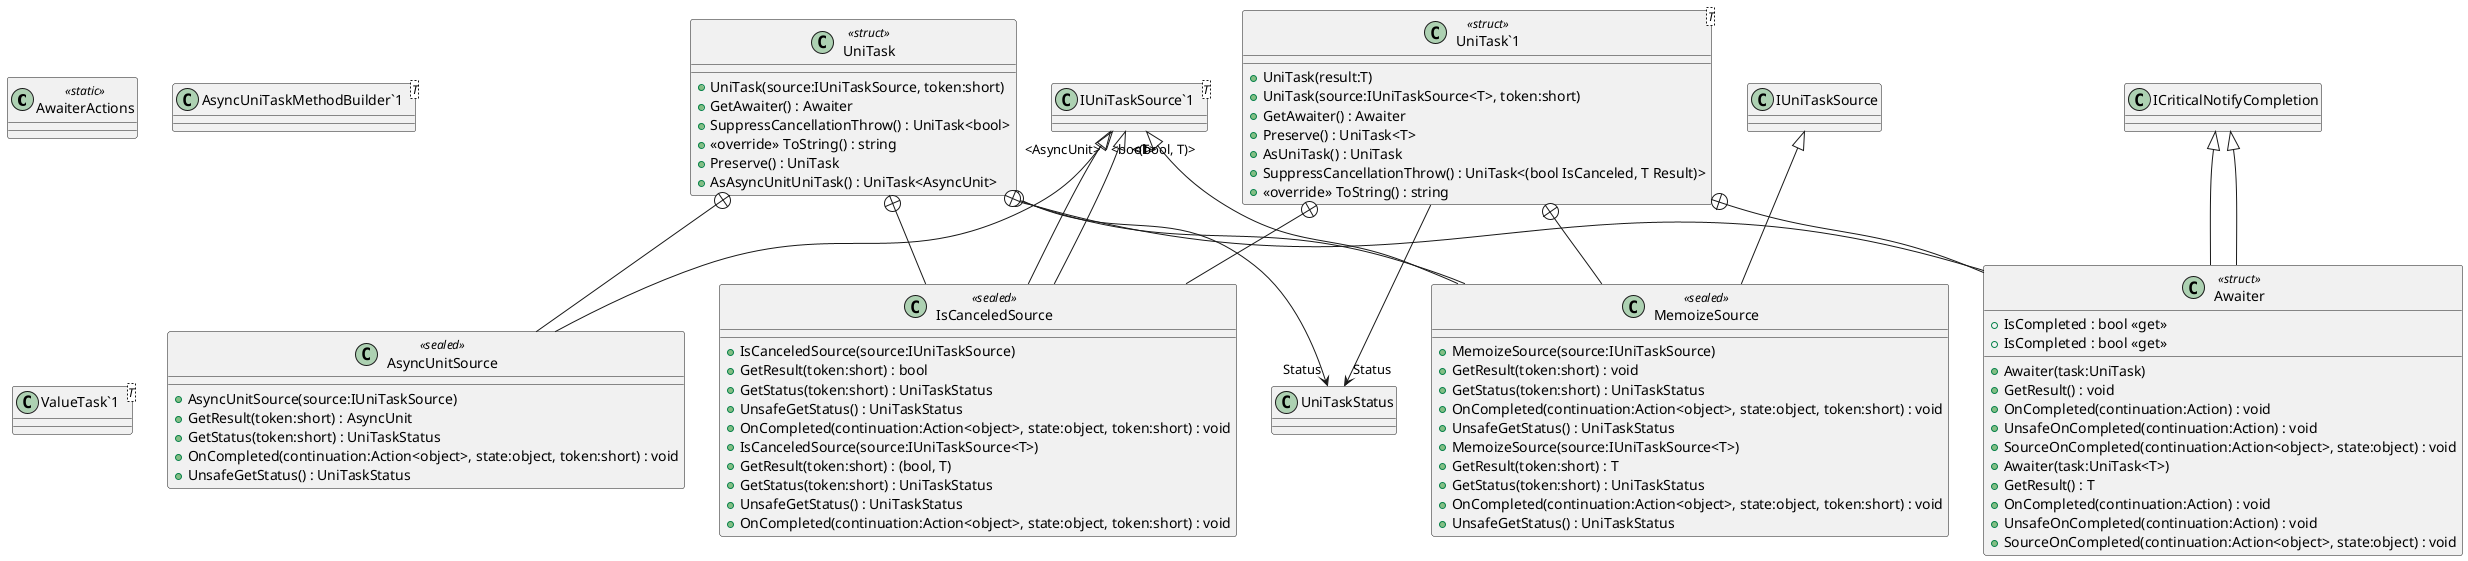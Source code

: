 @startuml
class AwaiterActions <<static>> {
}
class UniTask <<struct>> {
    + UniTask(source:IUniTaskSource, token:short)
    + GetAwaiter() : Awaiter
    + SuppressCancellationThrow() : UniTask<bool>
    + <<override>> ToString() : string
    + Preserve() : UniTask
    + AsAsyncUnitUniTask() : UniTask<AsyncUnit>
}
class "UniTask`1"<T> <<struct>> {
    + UniTask(result:T)
    + UniTask(source:IUniTaskSource<T>, token:short)
    + GetAwaiter() : Awaiter
    + Preserve() : UniTask<T>
    + AsUniTask() : UniTask
    + SuppressCancellationThrow() : UniTask<(bool IsCanceled, T Result)>
    + <<override>> ToString() : string
}
class AsyncUnitSource <<sealed>> {
    + AsyncUnitSource(source:IUniTaskSource)
    + GetResult(token:short) : AsyncUnit
    + GetStatus(token:short) : UniTaskStatus
    + OnCompleted(continuation:Action<object>, state:object, token:short) : void
    + UnsafeGetStatus() : UniTaskStatus
}
class IsCanceledSource <<sealed>> {
    + IsCanceledSource(source:IUniTaskSource)
    + GetResult(token:short) : bool
    + GetStatus(token:short) : UniTaskStatus
    + UnsafeGetStatus() : UniTaskStatus
    + OnCompleted(continuation:Action<object>, state:object, token:short) : void
}
class MemoizeSource <<sealed>> {
    + MemoizeSource(source:IUniTaskSource)
    + GetResult(token:short) : void
    + GetStatus(token:short) : UniTaskStatus
    + OnCompleted(continuation:Action<object>, state:object, token:short) : void
    + UnsafeGetStatus() : UniTaskStatus
}
class Awaiter <<struct>> {
    + Awaiter(task:UniTask)
    + IsCompleted : bool <<get>>
    + GetResult() : void
    + OnCompleted(continuation:Action) : void
    + UnsafeOnCompleted(continuation:Action) : void
    + SourceOnCompleted(continuation:Action<object>, state:object) : void
}
class "AsyncUniTaskMethodBuilder`1"<T> {
}
class "ValueTask`1"<T> {
}
class IsCanceledSource <<sealed>> {
    + IsCanceledSource(source:IUniTaskSource<T>)
    + GetResult(token:short) : (bool, T)
    + GetStatus(token:short) : UniTaskStatus
    + UnsafeGetStatus() : UniTaskStatus
    + OnCompleted(continuation:Action<object>, state:object, token:short) : void
}
class MemoizeSource <<sealed>> {
    + MemoizeSource(source:IUniTaskSource<T>)
    + GetResult(token:short) : T
    + GetStatus(token:short) : UniTaskStatus
    + OnCompleted(continuation:Action<object>, state:object, token:short) : void
    + UnsafeGetStatus() : UniTaskStatus
}
class Awaiter <<struct>> {
    + Awaiter(task:UniTask<T>)
    + IsCompleted : bool <<get>>
    + GetResult() : T
    + OnCompleted(continuation:Action) : void
    + UnsafeOnCompleted(continuation:Action) : void
    + SourceOnCompleted(continuation:Action<object>, state:object) : void
}
class "IUniTaskSource`1"<T> {
}
UniTask --> "Status" UniTaskStatus
"UniTask`1" --> "Status" UniTaskStatus
UniTask +-- AsyncUnitSource
"IUniTaskSource`1" "<AsyncUnit>" <|-- AsyncUnitSource
UniTask +-- IsCanceledSource
"IUniTaskSource`1" "<bool>" <|-- IsCanceledSource
UniTask +-- MemoizeSource
IUniTaskSource <|-- MemoizeSource
UniTask +-- Awaiter
ICriticalNotifyCompletion <|-- Awaiter
"UniTask`1" +-- IsCanceledSource
"IUniTaskSource`1" "<(bool, T)>" <|-- IsCanceledSource
"UniTask`1" +-- MemoizeSource
"IUniTaskSource`1" "<T>" <|-- MemoizeSource
"UniTask`1" +-- Awaiter
ICriticalNotifyCompletion <|-- Awaiter
@enduml
